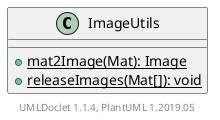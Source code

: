 @startuml

    class ImageUtils [[ImageUtils.html]] {
        {static} +mat2Image(Mat): Image
        {static} +releaseImages(Mat[]): void
    }


    center footer UMLDoclet 1.1.4, PlantUML 1.2019.05
@enduml
